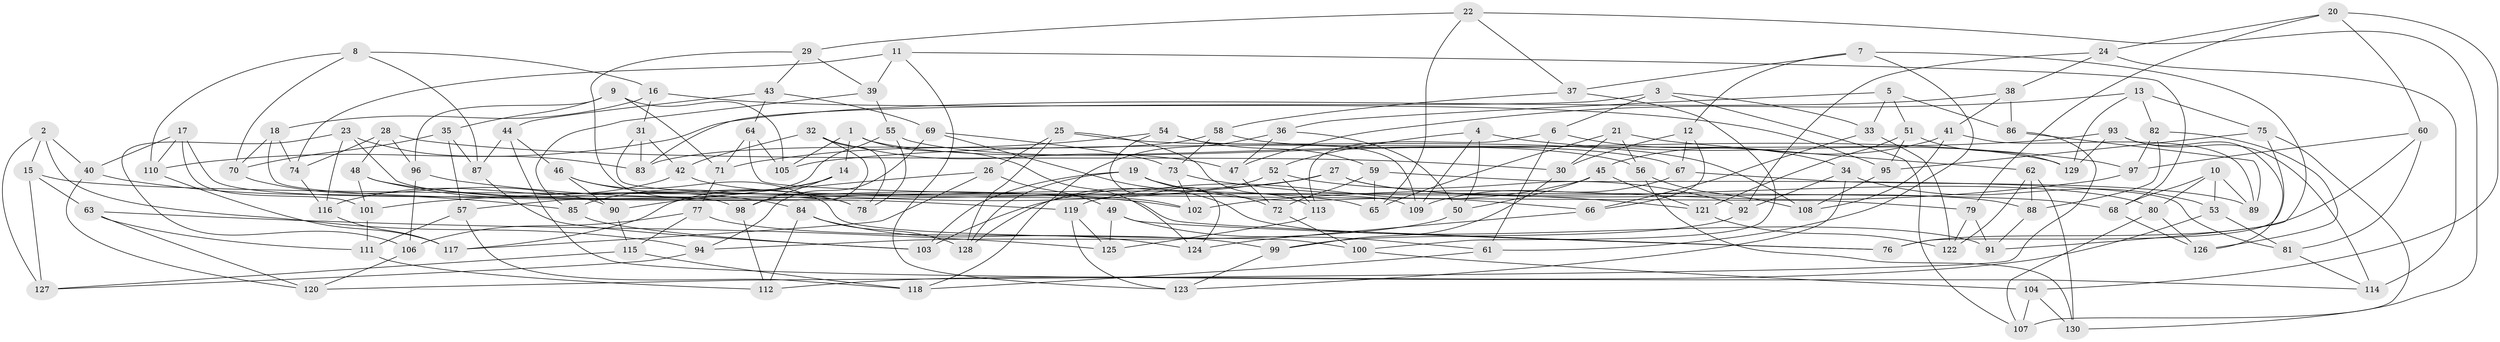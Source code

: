 // Generated by graph-tools (version 1.1) at 2025/37/03/09/25 02:37:49]
// undirected, 130 vertices, 260 edges
graph export_dot {
graph [start="1"]
  node [color=gray90,style=filled];
  1;
  2;
  3;
  4;
  5;
  6;
  7;
  8;
  9;
  10;
  11;
  12;
  13;
  14;
  15;
  16;
  17;
  18;
  19;
  20;
  21;
  22;
  23;
  24;
  25;
  26;
  27;
  28;
  29;
  30;
  31;
  32;
  33;
  34;
  35;
  36;
  37;
  38;
  39;
  40;
  41;
  42;
  43;
  44;
  45;
  46;
  47;
  48;
  49;
  50;
  51;
  52;
  53;
  54;
  55;
  56;
  57;
  58;
  59;
  60;
  61;
  62;
  63;
  64;
  65;
  66;
  67;
  68;
  69;
  70;
  71;
  72;
  73;
  74;
  75;
  76;
  77;
  78;
  79;
  80;
  81;
  82;
  83;
  84;
  85;
  86;
  87;
  88;
  89;
  90;
  91;
  92;
  93;
  94;
  95;
  96;
  97;
  98;
  99;
  100;
  101;
  102;
  103;
  104;
  105;
  106;
  107;
  108;
  109;
  110;
  111;
  112;
  113;
  114;
  115;
  116;
  117;
  118;
  119;
  120;
  121;
  122;
  123;
  124;
  125;
  126;
  127;
  128;
  129;
  130;
  1 -- 56;
  1 -- 105;
  1 -- 124;
  1 -- 14;
  2 -- 127;
  2 -- 15;
  2 -- 40;
  2 -- 94;
  3 -- 83;
  3 -- 6;
  3 -- 33;
  3 -- 107;
  4 -- 50;
  4 -- 109;
  4 -- 52;
  4 -- 97;
  5 -- 86;
  5 -- 51;
  5 -- 33;
  5 -- 36;
  6 -- 34;
  6 -- 61;
  6 -- 113;
  7 -- 91;
  7 -- 12;
  7 -- 61;
  7 -- 37;
  8 -- 87;
  8 -- 110;
  8 -- 70;
  8 -- 16;
  9 -- 96;
  9 -- 105;
  9 -- 35;
  9 -- 71;
  10 -- 89;
  10 -- 53;
  10 -- 80;
  10 -- 68;
  11 -- 68;
  11 -- 123;
  11 -- 39;
  11 -- 74;
  12 -- 30;
  12 -- 67;
  12 -- 66;
  13 -- 82;
  13 -- 47;
  13 -- 129;
  13 -- 75;
  14 -- 98;
  14 -- 117;
  14 -- 85;
  15 -- 68;
  15 -- 63;
  15 -- 127;
  16 -- 18;
  16 -- 95;
  16 -- 31;
  17 -- 40;
  17 -- 101;
  17 -- 98;
  17 -- 110;
  18 -- 119;
  18 -- 74;
  18 -- 70;
  19 -- 72;
  19 -- 66;
  19 -- 128;
  19 -- 103;
  20 -- 79;
  20 -- 104;
  20 -- 24;
  20 -- 60;
  21 -- 56;
  21 -- 62;
  21 -- 65;
  21 -- 30;
  22 -- 37;
  22 -- 65;
  22 -- 130;
  22 -- 29;
  23 -- 83;
  23 -- 109;
  23 -- 106;
  23 -- 116;
  24 -- 38;
  24 -- 92;
  24 -- 114;
  25 -- 128;
  25 -- 108;
  25 -- 113;
  25 -- 26;
  26 -- 117;
  26 -- 90;
  26 -- 49;
  27 -- 80;
  27 -- 103;
  27 -- 101;
  27 -- 88;
  28 -- 74;
  28 -- 30;
  28 -- 96;
  28 -- 48;
  29 -- 78;
  29 -- 39;
  29 -- 43;
  30 -- 99;
  31 -- 42;
  31 -- 83;
  31 -- 76;
  32 -- 47;
  32 -- 78;
  32 -- 42;
  32 -- 98;
  33 -- 66;
  33 -- 122;
  34 -- 92;
  34 -- 123;
  34 -- 53;
  35 -- 70;
  35 -- 57;
  35 -- 87;
  36 -- 50;
  36 -- 47;
  36 -- 118;
  37 -- 100;
  37 -- 58;
  38 -- 110;
  38 -- 41;
  38 -- 86;
  39 -- 55;
  39 -- 85;
  40 -- 85;
  40 -- 120;
  41 -- 45;
  41 -- 89;
  41 -- 108;
  42 -- 102;
  42 -- 116;
  43 -- 64;
  43 -- 44;
  43 -- 69;
  44 -- 46;
  44 -- 114;
  44 -- 87;
  45 -- 119;
  45 -- 50;
  45 -- 121;
  46 -- 100;
  46 -- 78;
  46 -- 90;
  47 -- 72;
  48 -- 84;
  48 -- 101;
  48 -- 65;
  49 -- 76;
  49 -- 125;
  49 -- 61;
  50 -- 94;
  51 -- 121;
  51 -- 129;
  51 -- 95;
  52 -- 92;
  52 -- 113;
  52 -- 128;
  53 -- 81;
  53 -- 112;
  54 -- 59;
  54 -- 71;
  54 -- 109;
  54 -- 124;
  55 -- 78;
  55 -- 57;
  55 -- 67;
  56 -- 130;
  56 -- 108;
  57 -- 118;
  57 -- 111;
  58 -- 73;
  58 -- 83;
  58 -- 129;
  59 -- 81;
  59 -- 65;
  59 -- 72;
  60 -- 97;
  60 -- 81;
  60 -- 76;
  61 -- 118;
  62 -- 122;
  62 -- 130;
  62 -- 88;
  63 -- 111;
  63 -- 120;
  63 -- 125;
  64 -- 79;
  64 -- 71;
  64 -- 105;
  66 -- 124;
  67 -- 89;
  67 -- 109;
  68 -- 126;
  69 -- 94;
  69 -- 91;
  69 -- 73;
  70 -- 90;
  71 -- 77;
  72 -- 100;
  73 -- 121;
  73 -- 102;
  74 -- 116;
  75 -- 107;
  75 -- 76;
  75 -- 95;
  77 -- 115;
  77 -- 106;
  77 -- 99;
  79 -- 91;
  79 -- 122;
  80 -- 126;
  80 -- 107;
  81 -- 114;
  82 -- 126;
  82 -- 97;
  82 -- 88;
  84 -- 128;
  84 -- 112;
  84 -- 124;
  85 -- 103;
  86 -- 89;
  86 -- 120;
  87 -- 103;
  88 -- 91;
  90 -- 115;
  92 -- 99;
  93 -- 129;
  93 -- 126;
  93 -- 114;
  93 -- 105;
  94 -- 127;
  95 -- 108;
  96 -- 106;
  96 -- 102;
  97 -- 102;
  98 -- 112;
  99 -- 123;
  100 -- 104;
  101 -- 111;
  104 -- 130;
  104 -- 107;
  106 -- 120;
  110 -- 117;
  111 -- 112;
  113 -- 125;
  115 -- 118;
  115 -- 127;
  116 -- 117;
  119 -- 125;
  119 -- 123;
  121 -- 122;
}
